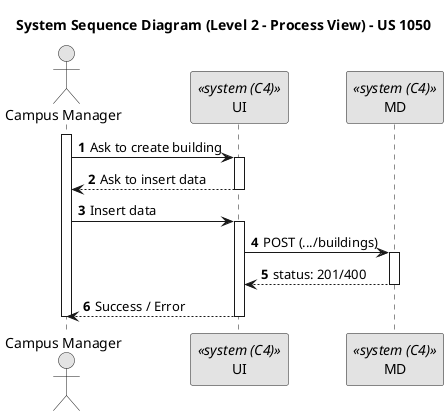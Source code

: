 @startuml
skinparam monochrome true
skinparam packageStyle rectangle
skinparam shadowing false

title System Sequence Diagram (Level 2 - Process View) - US 1050
autonumber

Actor "Campus Manager" as campusManager
participant "UI" as UI <<system (C4)>>
participant "MD" as MD <<system (C4)>>

activate campusManager
    campusManager -> UI : Ask to create building
    activate UI
        UI --> campusManager : Ask to insert data
    deactivate UI

    campusManager -> UI : Insert data
    activate UI
        UI -> MD : POST (.../buildings)
        activate MD
            UI <-- MD : status: 201/400
        deactivate MD

        UI --> campusManager : Success / Error
    deactivate UI
deactivate campusManager

@enduml
